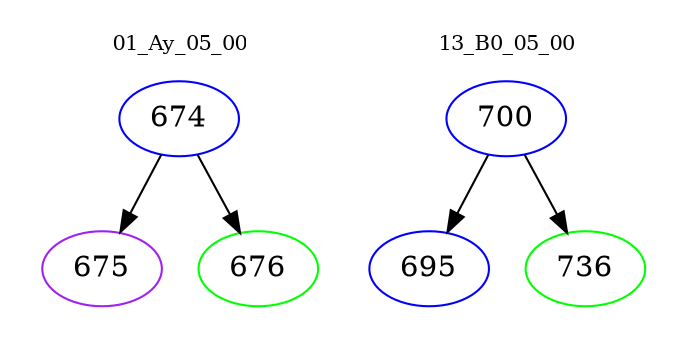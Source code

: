 digraph{
subgraph cluster_0 {
color = white
label = "01_Ay_05_00";
fontsize=10;
T0_674 [label="674", color="blue"]
T0_674 -> T0_675 [color="black"]
T0_675 [label="675", color="purple"]
T0_674 -> T0_676 [color="black"]
T0_676 [label="676", color="green"]
}
subgraph cluster_1 {
color = white
label = "13_B0_05_00";
fontsize=10;
T1_700 [label="700", color="blue"]
T1_700 -> T1_695 [color="black"]
T1_695 [label="695", color="blue"]
T1_700 -> T1_736 [color="black"]
T1_736 [label="736", color="green"]
}
}
